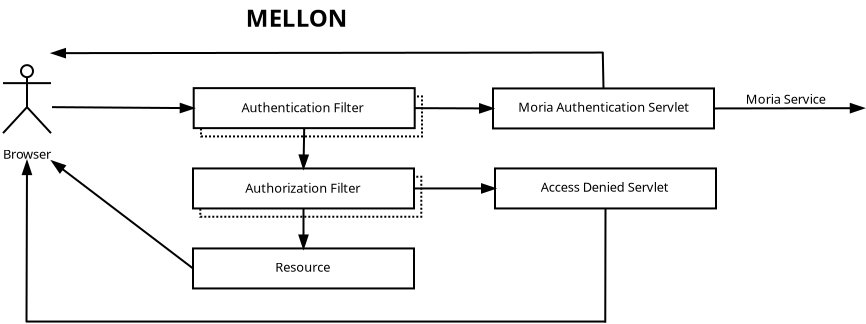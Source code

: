 <?xml version="1.0" encoding="UTF-8"?>
<dia:diagram xmlns:dia="http://www.lysator.liu.se/~alla/dia/">
  <dia:layer name="Background" visible="true">
    <dia:group>
      <dia:object type="Standard - Box" version="0" id="O0">
        <dia:attribute name="obj_pos">
          <dia:point val="17.415,5.465"/>
        </dia:attribute>
        <dia:attribute name="obj_bb">
          <dia:rectangle val="17.365,5.415;28.515,7.515"/>
        </dia:attribute>
        <dia:attribute name="elem_corner">
          <dia:point val="17.415,5.465"/>
        </dia:attribute>
        <dia:attribute name="elem_width">
          <dia:real val="11.05"/>
        </dia:attribute>
        <dia:attribute name="elem_height">
          <dia:real val="2"/>
        </dia:attribute>
        <dia:attribute name="border_width">
          <dia:real val="0.1"/>
        </dia:attribute>
        <dia:attribute name="show_background">
          <dia:boolean val="true"/>
        </dia:attribute>
        <dia:attribute name="line_style">
          <dia:enum val="4"/>
        </dia:attribute>
      </dia:object>
      <dia:object type="Standard - Box" version="0" id="O1">
        <dia:attribute name="obj_pos">
          <dia:point val="17.05,5.05"/>
        </dia:attribute>
        <dia:attribute name="obj_bb">
          <dia:rectangle val="17,5;28.15,7.1"/>
        </dia:attribute>
        <dia:attribute name="elem_corner">
          <dia:point val="17.05,5.05"/>
        </dia:attribute>
        <dia:attribute name="elem_width">
          <dia:real val="11.05"/>
        </dia:attribute>
        <dia:attribute name="elem_height">
          <dia:real val="2"/>
        </dia:attribute>
        <dia:attribute name="show_background">
          <dia:boolean val="true"/>
        </dia:attribute>
      </dia:object>
    </dia:group>
    <dia:object type="Standard - Text" version="0" id="O2">
      <dia:attribute name="obj_pos">
        <dia:point val="22.5,6.25"/>
      </dia:attribute>
      <dia:attribute name="obj_bb">
        <dia:rectangle val="18.61,5.587;26.44,6.537"/>
      </dia:attribute>
      <dia:attribute name="text">
        <dia:composite type="text">
          <dia:attribute name="string">
            <dia:string>#Authentication Filter#</dia:string>
          </dia:attribute>
          <dia:attribute name="font">
            <dia:font name="Helvetica"/>
          </dia:attribute>
          <dia:attribute name="height">
            <dia:real val="0.8"/>
          </dia:attribute>
          <dia:attribute name="pos">
            <dia:point val="22.5,6.25"/>
          </dia:attribute>
          <dia:attribute name="color">
            <dia:color val="#000000"/>
          </dia:attribute>
          <dia:attribute name="alignment">
            <dia:enum val="1"/>
          </dia:attribute>
        </dia:composite>
      </dia:attribute>
    </dia:object>
    <dia:group>
      <dia:object type="Standard - Box" version="0" id="O3">
        <dia:attribute name="obj_pos">
          <dia:point val="17.38,9.48"/>
        </dia:attribute>
        <dia:attribute name="obj_bb">
          <dia:rectangle val="17.33,9.43;28.48,11.53"/>
        </dia:attribute>
        <dia:attribute name="elem_corner">
          <dia:point val="17.38,9.48"/>
        </dia:attribute>
        <dia:attribute name="elem_width">
          <dia:real val="11.05"/>
        </dia:attribute>
        <dia:attribute name="elem_height">
          <dia:real val="2"/>
        </dia:attribute>
        <dia:attribute name="border_width">
          <dia:real val="0.1"/>
        </dia:attribute>
        <dia:attribute name="show_background">
          <dia:boolean val="true"/>
        </dia:attribute>
        <dia:attribute name="line_style">
          <dia:enum val="4"/>
        </dia:attribute>
      </dia:object>
      <dia:object type="Standard - Box" version="0" id="O4">
        <dia:attribute name="obj_pos">
          <dia:point val="17.015,9.065"/>
        </dia:attribute>
        <dia:attribute name="obj_bb">
          <dia:rectangle val="16.965,9.015;28.115,11.115"/>
        </dia:attribute>
        <dia:attribute name="elem_corner">
          <dia:point val="17.015,9.065"/>
        </dia:attribute>
        <dia:attribute name="elem_width">
          <dia:real val="11.05"/>
        </dia:attribute>
        <dia:attribute name="elem_height">
          <dia:real val="2"/>
        </dia:attribute>
        <dia:attribute name="show_background">
          <dia:boolean val="true"/>
        </dia:attribute>
      </dia:object>
    </dia:group>
    <dia:object type="Standard - Text" version="0" id="O5">
      <dia:attribute name="obj_pos">
        <dia:point val="22.505,10.278"/>
      </dia:attribute>
      <dia:attribute name="obj_bb">
        <dia:rectangle val="18.839,9.615;26.22,10.565"/>
      </dia:attribute>
      <dia:attribute name="text">
        <dia:composite type="text">
          <dia:attribute name="string">
            <dia:string>#Authorization Filter#</dia:string>
          </dia:attribute>
          <dia:attribute name="font">
            <dia:font name="Helvetica"/>
          </dia:attribute>
          <dia:attribute name="height">
            <dia:real val="0.8"/>
          </dia:attribute>
          <dia:attribute name="pos">
            <dia:point val="22.505,10.278"/>
          </dia:attribute>
          <dia:attribute name="color">
            <dia:color val="#000000"/>
          </dia:attribute>
          <dia:attribute name="alignment">
            <dia:enum val="1"/>
          </dia:attribute>
        </dia:composite>
      </dia:attribute>
    </dia:object>
    <dia:object type="Standard - Line" version="0" id="O6">
      <dia:attribute name="obj_pos">
        <dia:point val="22.575,7.05"/>
      </dia:attribute>
      <dia:attribute name="obj_bb">
        <dia:rectangle val="22.139,6.999;22.941,9.122"/>
      </dia:attribute>
      <dia:attribute name="conn_endpoints">
        <dia:point val="22.575,7.05"/>
        <dia:point val="22.54,9.065"/>
      </dia:attribute>
      <dia:attribute name="numcp">
        <dia:int val="1"/>
      </dia:attribute>
      <dia:attribute name="line_width">
        <dia:real val="0.1"/>
      </dia:attribute>
      <dia:attribute name="end_arrow">
        <dia:enum val="3"/>
      </dia:attribute>
      <dia:attribute name="end_arrow_length">
        <dia:real val="0.6"/>
      </dia:attribute>
      <dia:attribute name="end_arrow_width">
        <dia:real val="0.4"/>
      </dia:attribute>
      <dia:connections>
        <dia:connection handle="0" to="O1" connection="6"/>
        <dia:connection handle="1" to="O4" connection="1"/>
      </dia:connections>
    </dia:object>
    <dia:object type="Standard - Line" version="0" id="O7">
      <dia:attribute name="obj_pos">
        <dia:point val="9.965,6"/>
      </dia:attribute>
      <dia:attribute name="obj_bb">
        <dia:rectangle val="9.915,5.65;17.103,6.45"/>
      </dia:attribute>
      <dia:attribute name="conn_endpoints">
        <dia:point val="9.965,6"/>
        <dia:point val="17.05,6.05"/>
      </dia:attribute>
      <dia:attribute name="numcp">
        <dia:int val="1"/>
      </dia:attribute>
      <dia:attribute name="line_width">
        <dia:real val="0.1"/>
      </dia:attribute>
      <dia:attribute name="end_arrow">
        <dia:enum val="3"/>
      </dia:attribute>
      <dia:attribute name="end_arrow_length">
        <dia:real val="0.6"/>
      </dia:attribute>
      <dia:attribute name="end_arrow_width">
        <dia:real val="0.4"/>
      </dia:attribute>
      <dia:connections>
        <dia:connection handle="0" to="O17" connection="4"/>
        <dia:connection handle="1" to="O1" connection="3"/>
      </dia:connections>
    </dia:object>
    <dia:object type="Standard - Box" version="0" id="O8">
      <dia:attribute name="obj_pos">
        <dia:point val="17.015,13.065"/>
      </dia:attribute>
      <dia:attribute name="obj_bb">
        <dia:rectangle val="16.965,13.015;28.115,15.115"/>
      </dia:attribute>
      <dia:attribute name="elem_corner">
        <dia:point val="17.015,13.065"/>
      </dia:attribute>
      <dia:attribute name="elem_width">
        <dia:real val="11.05"/>
      </dia:attribute>
      <dia:attribute name="elem_height">
        <dia:real val="2"/>
      </dia:attribute>
      <dia:attribute name="show_background">
        <dia:boolean val="true"/>
      </dia:attribute>
    </dia:object>
    <dia:object type="Standard - Text" version="0" id="O9">
      <dia:attribute name="obj_pos">
        <dia:point val="22.505,14.228"/>
      </dia:attribute>
      <dia:attribute name="obj_bb">
        <dia:rectangle val="20.679,13.565;24.381,14.515"/>
      </dia:attribute>
      <dia:attribute name="text">
        <dia:composite type="text">
          <dia:attribute name="string">
            <dia:string>#Resource#</dia:string>
          </dia:attribute>
          <dia:attribute name="font">
            <dia:font name="Helvetica"/>
          </dia:attribute>
          <dia:attribute name="height">
            <dia:real val="0.8"/>
          </dia:attribute>
          <dia:attribute name="pos">
            <dia:point val="22.505,14.228"/>
          </dia:attribute>
          <dia:attribute name="color">
            <dia:color val="#000000"/>
          </dia:attribute>
          <dia:attribute name="alignment">
            <dia:enum val="1"/>
          </dia:attribute>
        </dia:composite>
      </dia:attribute>
    </dia:object>
    <dia:object type="Standard - Box" version="0" id="O10">
      <dia:attribute name="obj_pos">
        <dia:point val="32.015,5.065"/>
      </dia:attribute>
      <dia:attribute name="obj_bb">
        <dia:rectangle val="31.965,5.015;43.115,7.115"/>
      </dia:attribute>
      <dia:attribute name="elem_corner">
        <dia:point val="32.015,5.065"/>
      </dia:attribute>
      <dia:attribute name="elem_width">
        <dia:real val="11.05"/>
      </dia:attribute>
      <dia:attribute name="elem_height">
        <dia:real val="2"/>
      </dia:attribute>
      <dia:attribute name="show_background">
        <dia:boolean val="true"/>
      </dia:attribute>
    </dia:object>
    <dia:object type="Standard - Line" version="0" id="O11">
      <dia:attribute name="obj_pos">
        <dia:point val="28.1,6.05"/>
      </dia:attribute>
      <dia:attribute name="obj_bb">
        <dia:rectangle val="28.05,5.665;32.066,6.465"/>
      </dia:attribute>
      <dia:attribute name="conn_endpoints">
        <dia:point val="28.1,6.05"/>
        <dia:point val="32.015,6.065"/>
      </dia:attribute>
      <dia:attribute name="numcp">
        <dia:int val="1"/>
      </dia:attribute>
      <dia:attribute name="line_width">
        <dia:real val="0.1"/>
      </dia:attribute>
      <dia:attribute name="end_arrow">
        <dia:enum val="3"/>
      </dia:attribute>
      <dia:attribute name="end_arrow_length">
        <dia:real val="0.6"/>
      </dia:attribute>
      <dia:attribute name="end_arrow_width">
        <dia:real val="0.4"/>
      </dia:attribute>
      <dia:connections>
        <dia:connection handle="0" to="O1" connection="4"/>
        <dia:connection handle="1" to="O10" connection="3"/>
      </dia:connections>
    </dia:object>
    <dia:object type="Standard - Text" version="0" id="O12">
      <dia:attribute name="obj_pos">
        <dia:point val="37.555,6.228"/>
      </dia:attribute>
      <dia:attribute name="obj_bb">
        <dia:rectangle val="32.072,5.565;43.087,6.515"/>
      </dia:attribute>
      <dia:attribute name="text">
        <dia:composite type="text">
          <dia:attribute name="string">
            <dia:string>#Moria Authentication Servlet#</dia:string>
          </dia:attribute>
          <dia:attribute name="font">
            <dia:font name="Helvetica"/>
          </dia:attribute>
          <dia:attribute name="height">
            <dia:real val="0.8"/>
          </dia:attribute>
          <dia:attribute name="pos">
            <dia:point val="37.555,6.228"/>
          </dia:attribute>
          <dia:attribute name="color">
            <dia:color val="#000000"/>
          </dia:attribute>
          <dia:attribute name="alignment">
            <dia:enum val="1"/>
          </dia:attribute>
        </dia:composite>
      </dia:attribute>
    </dia:object>
    <dia:object type="Standard - Box" version="0" id="O13">
      <dia:attribute name="obj_pos">
        <dia:point val="32.115,9.065"/>
      </dia:attribute>
      <dia:attribute name="obj_bb">
        <dia:rectangle val="32.065,9.015;43.215,11.115"/>
      </dia:attribute>
      <dia:attribute name="elem_corner">
        <dia:point val="32.115,9.065"/>
      </dia:attribute>
      <dia:attribute name="elem_width">
        <dia:real val="11.05"/>
      </dia:attribute>
      <dia:attribute name="elem_height">
        <dia:real val="2"/>
      </dia:attribute>
      <dia:attribute name="show_background">
        <dia:boolean val="true"/>
      </dia:attribute>
    </dia:object>
    <dia:object type="Standard - Line" version="0" id="O14">
      <dia:attribute name="obj_pos">
        <dia:point val="28.065,10.065"/>
      </dia:attribute>
      <dia:attribute name="obj_bb">
        <dia:rectangle val="28.015,9.665;32.165,10.465"/>
      </dia:attribute>
      <dia:attribute name="conn_endpoints">
        <dia:point val="28.065,10.065"/>
        <dia:point val="32.115,10.065"/>
      </dia:attribute>
      <dia:attribute name="numcp">
        <dia:int val="1"/>
      </dia:attribute>
      <dia:attribute name="line_width">
        <dia:real val="0.1"/>
      </dia:attribute>
      <dia:attribute name="end_arrow">
        <dia:enum val="3"/>
      </dia:attribute>
      <dia:attribute name="end_arrow_length">
        <dia:real val="0.6"/>
      </dia:attribute>
      <dia:attribute name="end_arrow_width">
        <dia:real val="0.4"/>
      </dia:attribute>
      <dia:connections>
        <dia:connection handle="0" to="O4" connection="4"/>
        <dia:connection handle="1" to="O13" connection="3"/>
      </dia:connections>
    </dia:object>
    <dia:object type="Standard - Text" version="0" id="O15">
      <dia:attribute name="obj_pos">
        <dia:point val="37.605,10.228"/>
      </dia:attribute>
      <dia:attribute name="obj_bb">
        <dia:rectangle val="33.187,9.565;42.072,10.515"/>
      </dia:attribute>
      <dia:attribute name="text">
        <dia:composite type="text">
          <dia:attribute name="string">
            <dia:string>#Access Denied Servlet#</dia:string>
          </dia:attribute>
          <dia:attribute name="font">
            <dia:font name="Helvetica"/>
          </dia:attribute>
          <dia:attribute name="height">
            <dia:real val="0.8"/>
          </dia:attribute>
          <dia:attribute name="pos">
            <dia:point val="37.605,10.228"/>
          </dia:attribute>
          <dia:attribute name="color">
            <dia:color val="#000000"/>
          </dia:attribute>
          <dia:attribute name="alignment">
            <dia:enum val="1"/>
          </dia:attribute>
        </dia:composite>
      </dia:attribute>
    </dia:object>
    <dia:object type="Standard - Line" version="0" id="O16">
      <dia:attribute name="obj_pos">
        <dia:point val="22.54,11.065"/>
      </dia:attribute>
      <dia:attribute name="obj_bb">
        <dia:rectangle val="22.14,11.015;22.94,13.115"/>
      </dia:attribute>
      <dia:attribute name="conn_endpoints">
        <dia:point val="22.54,11.065"/>
        <dia:point val="22.54,13.065"/>
      </dia:attribute>
      <dia:attribute name="numcp">
        <dia:int val="1"/>
      </dia:attribute>
      <dia:attribute name="line_width">
        <dia:real val="0.1"/>
      </dia:attribute>
      <dia:attribute name="end_arrow">
        <dia:enum val="3"/>
      </dia:attribute>
      <dia:attribute name="end_arrow_length">
        <dia:real val="0.6"/>
      </dia:attribute>
      <dia:attribute name="end_arrow_width">
        <dia:real val="0.4"/>
      </dia:attribute>
      <dia:connections>
        <dia:connection handle="0" to="O4" connection="6"/>
        <dia:connection handle="1" to="O8" connection="1"/>
      </dia:connections>
    </dia:object>
    <dia:object type="UML - Actor" version="0" id="O17">
      <dia:attribute name="obj_pos">
        <dia:point val="8.715,6"/>
      </dia:attribute>
      <dia:attribute name="obj_bb">
        <dia:rectangle val="7.14,3.25;10.34,8.8"/>
      </dia:attribute>
      <dia:attribute name="elem_corner">
        <dia:point val="7.465,3.3"/>
      </dia:attribute>
      <dia:attribute name="elem_width">
        <dia:real val="2.5"/>
      </dia:attribute>
      <dia:attribute name="elem_height">
        <dia:real val="5.4"/>
      </dia:attribute>
      <dia:attribute name="text">
        <dia:composite type="text">
          <dia:attribute name="string">
            <dia:string>#Browser#</dia:string>
          </dia:attribute>
          <dia:attribute name="font">
            <dia:font name="Helvetica"/>
          </dia:attribute>
          <dia:attribute name="height">
            <dia:real val="0.8"/>
          </dia:attribute>
          <dia:attribute name="pos">
            <dia:point val="8.715,8.513"/>
          </dia:attribute>
          <dia:attribute name="color">
            <dia:color val="#000000"/>
          </dia:attribute>
          <dia:attribute name="alignment">
            <dia:enum val="1"/>
          </dia:attribute>
        </dia:composite>
      </dia:attribute>
    </dia:object>
    <dia:object type="Standard - Line" version="0" id="O18">
      <dia:attribute name="obj_pos">
        <dia:point val="17.015,14.065"/>
      </dia:attribute>
      <dia:attribute name="obj_bb">
        <dia:rectangle val="9.683,8.351;17.085,14.135"/>
      </dia:attribute>
      <dia:attribute name="conn_endpoints">
        <dia:point val="17.015,14.065"/>
        <dia:point val="9.965,8.7"/>
      </dia:attribute>
      <dia:attribute name="numcp">
        <dia:int val="1"/>
      </dia:attribute>
      <dia:attribute name="line_width">
        <dia:real val="0.1"/>
      </dia:attribute>
      <dia:attribute name="end_arrow">
        <dia:enum val="3"/>
      </dia:attribute>
      <dia:attribute name="end_arrow_length">
        <dia:real val="0.6"/>
      </dia:attribute>
      <dia:attribute name="end_arrow_width">
        <dia:real val="0.4"/>
      </dia:attribute>
      <dia:connections>
        <dia:connection handle="0" to="O8" connection="3"/>
        <dia:connection handle="1" to="O17" connection="7"/>
      </dia:connections>
    </dia:object>
    <dia:object type="Standard - Line" version="0" id="O19">
      <dia:attribute name="obj_pos">
        <dia:point val="37.528,3.271"/>
      </dia:attribute>
      <dia:attribute name="obj_bb">
        <dia:rectangle val="9.915,2.9;37.578,3.7"/>
      </dia:attribute>
      <dia:attribute name="conn_endpoints">
        <dia:point val="37.528,3.271"/>
        <dia:point val="9.965,3.3"/>
      </dia:attribute>
      <dia:attribute name="numcp">
        <dia:int val="1"/>
      </dia:attribute>
      <dia:attribute name="line_width">
        <dia:real val="0.1"/>
      </dia:attribute>
      <dia:attribute name="end_arrow">
        <dia:enum val="3"/>
      </dia:attribute>
      <dia:attribute name="end_arrow_length">
        <dia:real val="0.6"/>
      </dia:attribute>
      <dia:attribute name="end_arrow_width">
        <dia:real val="0.4"/>
      </dia:attribute>
      <dia:connections>
        <dia:connection handle="1" to="O17" connection="2"/>
      </dia:connections>
    </dia:object>
    <dia:object type="Standard - Line" version="0" id="O20">
      <dia:attribute name="obj_pos">
        <dia:point val="37.54,5.065"/>
      </dia:attribute>
      <dia:attribute name="obj_bb">
        <dia:rectangle val="37.452,3.195;37.591,5.116"/>
      </dia:attribute>
      <dia:attribute name="conn_endpoints">
        <dia:point val="37.54,5.065"/>
        <dia:point val="37.503,3.246"/>
      </dia:attribute>
      <dia:attribute name="numcp">
        <dia:int val="1"/>
      </dia:attribute>
      <dia:connections>
        <dia:connection handle="0" to="O10" connection="1"/>
      </dia:connections>
    </dia:object>
    <dia:object type="Standard - Line" version="0" id="O21">
      <dia:attribute name="obj_pos">
        <dia:point val="8.69,16.745"/>
      </dia:attribute>
      <dia:attribute name="obj_bb">
        <dia:rectangle val="8.315,8.649;9.115,16.795"/>
      </dia:attribute>
      <dia:attribute name="conn_endpoints">
        <dia:point val="8.69,16.745"/>
        <dia:point val="8.715,8.7"/>
      </dia:attribute>
      <dia:attribute name="numcp">
        <dia:int val="1"/>
      </dia:attribute>
      <dia:attribute name="line_width">
        <dia:real val="0.1"/>
      </dia:attribute>
      <dia:attribute name="end_arrow">
        <dia:enum val="3"/>
      </dia:attribute>
      <dia:attribute name="end_arrow_length">
        <dia:real val="0.6"/>
      </dia:attribute>
      <dia:attribute name="end_arrow_width">
        <dia:real val="0.4"/>
      </dia:attribute>
      <dia:connections>
        <dia:connection handle="1" to="O17" connection="6"/>
      </dia:connections>
    </dia:object>
    <dia:object type="Standard - Line" version="0" id="O22">
      <dia:attribute name="obj_pos">
        <dia:point val="37.64,11.065"/>
      </dia:attribute>
      <dia:attribute name="obj_bb">
        <dia:rectangle val="37.578,11.015;37.69,16.82"/>
      </dia:attribute>
      <dia:attribute name="conn_endpoints">
        <dia:point val="37.64,11.065"/>
        <dia:point val="37.628,16.77"/>
      </dia:attribute>
      <dia:attribute name="numcp">
        <dia:int val="1"/>
      </dia:attribute>
      <dia:connections>
        <dia:connection handle="0" to="O13" connection="6"/>
      </dia:connections>
    </dia:object>
    <dia:object type="Standard - Line" version="0" id="O23">
      <dia:attribute name="obj_pos">
        <dia:point val="37.653,16.72"/>
      </dia:attribute>
      <dia:attribute name="obj_bb">
        <dia:rectangle val="8.615,16.67;37.703,16.77"/>
      </dia:attribute>
      <dia:attribute name="conn_endpoints">
        <dia:point val="37.653,16.72"/>
        <dia:point val="8.665,16.72"/>
      </dia:attribute>
      <dia:attribute name="numcp">
        <dia:int val="1"/>
      </dia:attribute>
    </dia:object>
    <dia:object type="Standard - Line" version="0" id="O24">
      <dia:attribute name="obj_pos">
        <dia:point val="43.065,6.065"/>
      </dia:attribute>
      <dia:attribute name="obj_bb">
        <dia:rectangle val="43.015,5.65;50.603,6.45"/>
      </dia:attribute>
      <dia:attribute name="conn_endpoints">
        <dia:point val="43.065,6.065"/>
        <dia:point val="50.553,6.05"/>
      </dia:attribute>
      <dia:attribute name="numcp">
        <dia:int val="1"/>
      </dia:attribute>
      <dia:attribute name="line_width">
        <dia:real val="0.1"/>
      </dia:attribute>
      <dia:attribute name="end_arrow">
        <dia:enum val="3"/>
      </dia:attribute>
      <dia:attribute name="end_arrow_length">
        <dia:real val="0.6"/>
      </dia:attribute>
      <dia:attribute name="end_arrow_width">
        <dia:real val="0.4"/>
      </dia:attribute>
      <dia:connections>
        <dia:connection handle="0" to="O10" connection="4"/>
      </dia:connections>
    </dia:object>
    <dia:object type="Standard - Text" version="0" id="O25">
      <dia:attribute name="obj_pos">
        <dia:point val="46.65,5.828"/>
      </dia:attribute>
      <dia:attribute name="obj_bb">
        <dia:rectangle val="44.006,5.165;49.344,6.115"/>
      </dia:attribute>
      <dia:attribute name="text">
        <dia:composite type="text">
          <dia:attribute name="string">
            <dia:string>#Moria Service#</dia:string>
          </dia:attribute>
          <dia:attribute name="font">
            <dia:font name="Helvetica"/>
          </dia:attribute>
          <dia:attribute name="height">
            <dia:real val="0.8"/>
          </dia:attribute>
          <dia:attribute name="pos">
            <dia:point val="46.65,5.828"/>
          </dia:attribute>
          <dia:attribute name="color">
            <dia:color val="#000000"/>
          </dia:attribute>
          <dia:attribute name="alignment">
            <dia:enum val="1"/>
          </dia:attribute>
        </dia:composite>
      </dia:attribute>
    </dia:object>
    <dia:object type="Standard - Text" version="0" id="O26">
      <dia:attribute name="obj_pos">
        <dia:point val="22.207,1.978"/>
      </dia:attribute>
      <dia:attribute name="obj_bb">
        <dia:rectangle val="18.825,0.797;25.64,2.447"/>
      </dia:attribute>
      <dia:attribute name="text">
        <dia:composite type="text">
          <dia:attribute name="string">
            <dia:string>#MELLON#</dia:string>
          </dia:attribute>
          <dia:attribute name="font">
            <dia:font name="Helvetica-Bold"/>
          </dia:attribute>
          <dia:attribute name="height">
            <dia:real val="1.5"/>
          </dia:attribute>
          <dia:attribute name="pos">
            <dia:point val="22.207,1.978"/>
          </dia:attribute>
          <dia:attribute name="color">
            <dia:color val="#000000"/>
          </dia:attribute>
          <dia:attribute name="alignment">
            <dia:enum val="1"/>
          </dia:attribute>
        </dia:composite>
      </dia:attribute>
    </dia:object>
  </dia:layer>
</dia:diagram>
